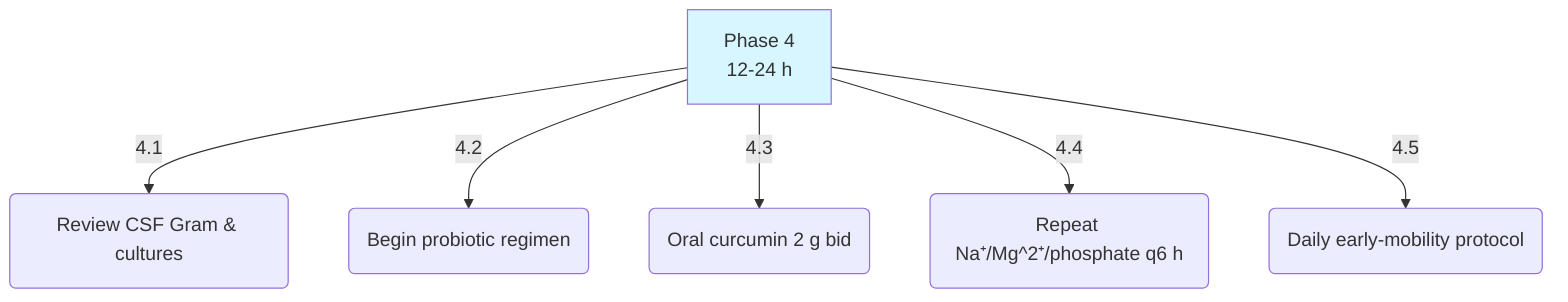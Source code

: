 graph TD
    P4[Phase 4<br>12-24 h] -->|4.1| Review(Review CSF Gram & cultures)
    P4 -->|4.2| Pro(Begin probiotic regimen)
    P4 -->|4.3| Cur(Oral curcumin 2 g bid)
    P4 -->|4.4| Electro(Repeat Na⁺/Mg^2⁺/phosphate q6 h)
    P4 -->|4.5| Mobility(Daily early-mobility protocol)
    style P4 fill:#d8f6ff